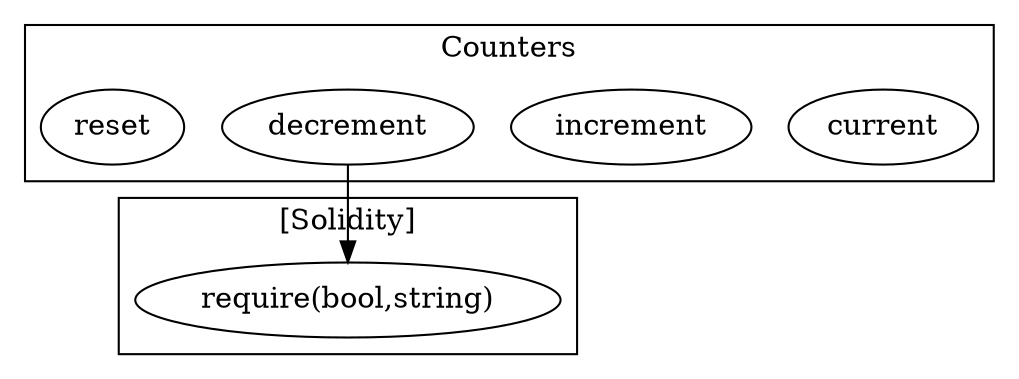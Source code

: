 strict digraph {
subgraph cluster_17510_Counters {
label = "Counters"
"17510_current" [label="current"]
"17510_increment" [label="increment"]
"17510_decrement" [label="decrement"]
"17510_reset" [label="reset"]
}subgraph cluster_solidity {
label = "[Solidity]"
"require(bool,string)" 
"17510_decrement" -> "require(bool,string)"
}
}